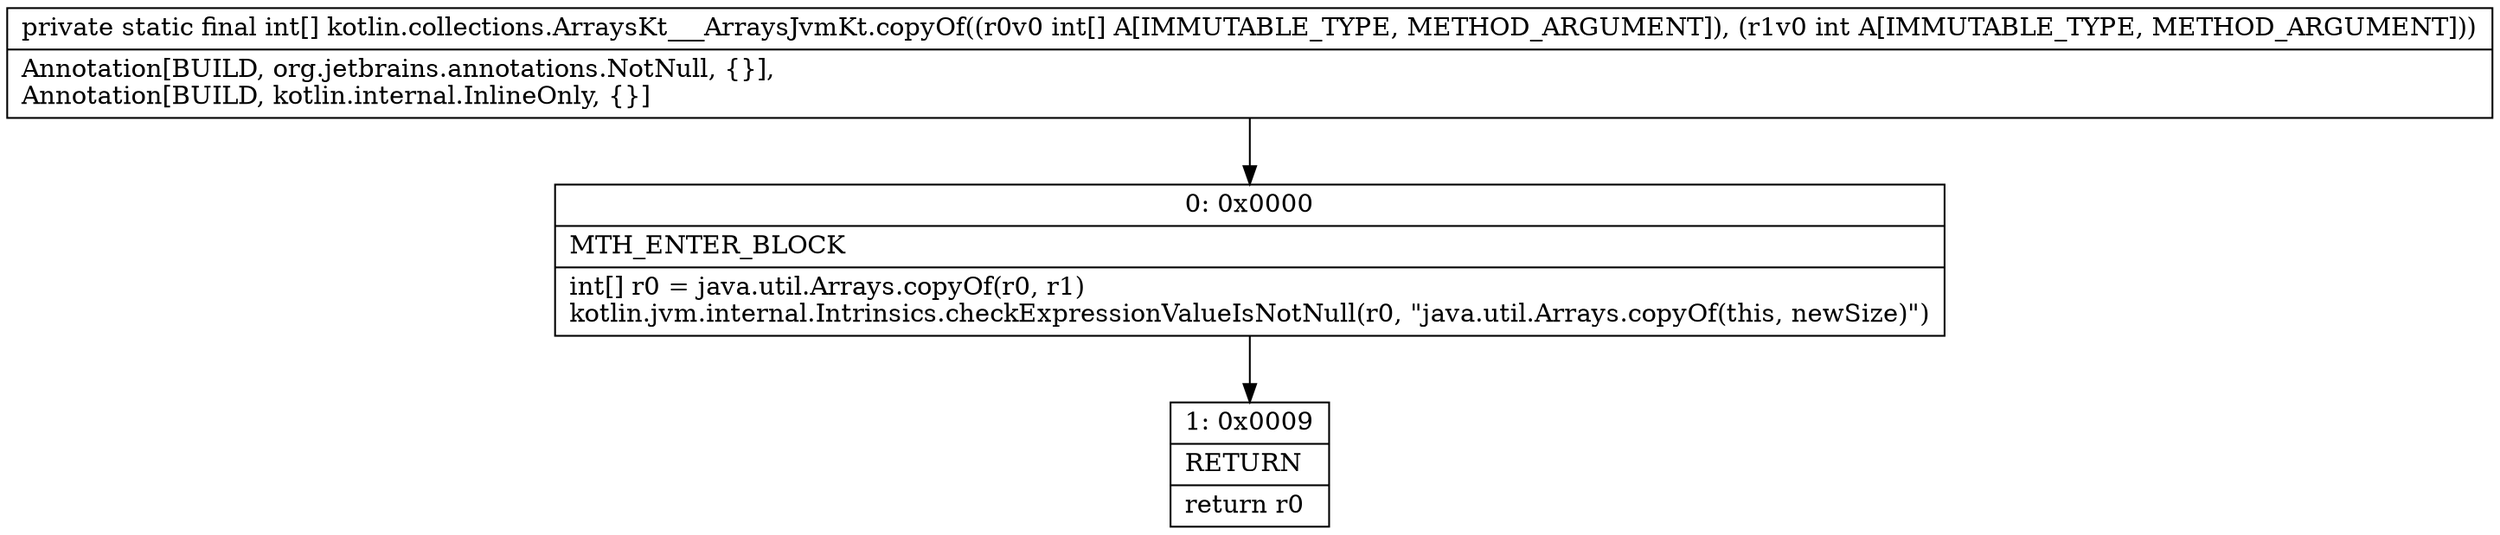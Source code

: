 digraph "CFG forkotlin.collections.ArraysKt___ArraysJvmKt.copyOf([II)[I" {
Node_0 [shape=record,label="{0\:\ 0x0000|MTH_ENTER_BLOCK\l|int[] r0 = java.util.Arrays.copyOf(r0, r1)\lkotlin.jvm.internal.Intrinsics.checkExpressionValueIsNotNull(r0, \"java.util.Arrays.copyOf(this, newSize)\")\l}"];
Node_1 [shape=record,label="{1\:\ 0x0009|RETURN\l|return r0\l}"];
MethodNode[shape=record,label="{private static final int[] kotlin.collections.ArraysKt___ArraysJvmKt.copyOf((r0v0 int[] A[IMMUTABLE_TYPE, METHOD_ARGUMENT]), (r1v0 int A[IMMUTABLE_TYPE, METHOD_ARGUMENT]))  | Annotation[BUILD, org.jetbrains.annotations.NotNull, \{\}], \lAnnotation[BUILD, kotlin.internal.InlineOnly, \{\}]\l}"];
MethodNode -> Node_0;
Node_0 -> Node_1;
}

